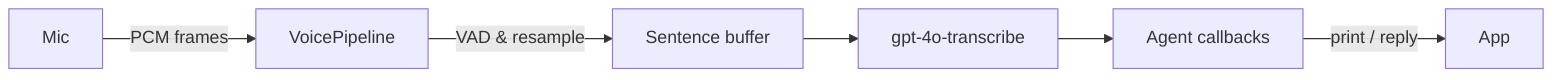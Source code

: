 graph LR
    Mic  -- "PCM frames" --> VP["VoicePipeline"]
    VP   -- "VAD & resample" --> Buf["Sentence buffer"]
    Buf  --> GPT["gpt-4o-transcribe"]
    GPT  --> Agent["Agent callbacks"]
    Agent -- "print / reply" --> App